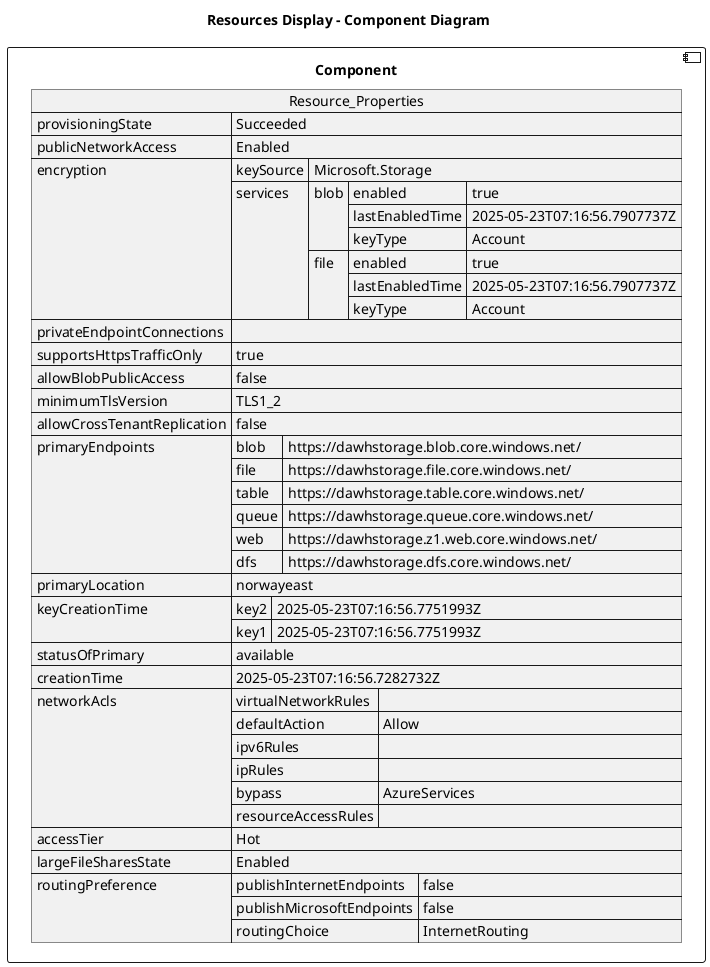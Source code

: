 @startuml

title Resources Display - Component Diagram

component Component {

json  Resource_Properties {
  "provisioningState": "Succeeded",
  "publicNetworkAccess": "Enabled",
  "encryption": {
    "keySource": "Microsoft.Storage",
    "services": {
      "blob": {
        "enabled": true,
        "lastEnabledTime": "2025-05-23T07:16:56.7907737Z",
        "keyType": "Account"
      },
      "file": {
        "enabled": true,
        "lastEnabledTime": "2025-05-23T07:16:56.7907737Z",
        "keyType": "Account"
      }
    }
  },
  "privateEndpointConnections": [],
  "supportsHttpsTrafficOnly": true,
  "allowBlobPublicAccess": false,
  "minimumTlsVersion": "TLS1_2",
  "allowCrossTenantReplication": false,
  "primaryEndpoints": {
    "blob": "https://dawhstorage.blob.core.windows.net/",
    "file": "https://dawhstorage.file.core.windows.net/",
    "table": "https://dawhstorage.table.core.windows.net/",
    "queue": "https://dawhstorage.queue.core.windows.net/",
    "web": "https://dawhstorage.z1.web.core.windows.net/",
    "dfs": "https://dawhstorage.dfs.core.windows.net/"
  },
  "primaryLocation": "norwayeast",
  "keyCreationTime": {
    "key2": "2025-05-23T07:16:56.7751993Z",
    "key1": "2025-05-23T07:16:56.7751993Z"
  },
  "statusOfPrimary": "available",
  "creationTime": "2025-05-23T07:16:56.7282732Z",
  "networkAcls": {
    "virtualNetworkRules": [],
    "defaultAction": "Allow",
    "ipv6Rules": [],
    "ipRules": [],
    "bypass": "AzureServices",
    "resourceAccessRules": []
  },
  "accessTier": "Hot",
  "largeFileSharesState": "Enabled",
  "routingPreference": {
    "publishInternetEndpoints": false,
    "publishMicrosoftEndpoints": false,
    "routingChoice": "InternetRouting"
  }
}
}
@enduml
